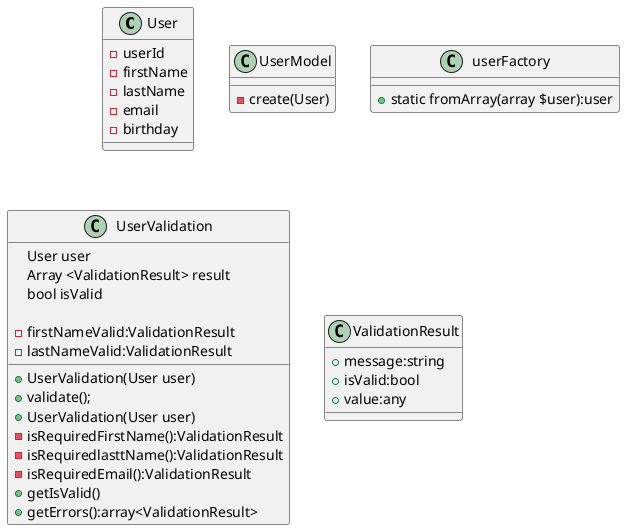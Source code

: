 @startuml

class User
{
    - userId
    -firstName
    -lastName
    -email
    -birthday
}

class UserModel
{
    -create(User)
}

class userFactory
{
    + static fromArray(array $user):user
}

class UserValidation
{   
    User user
    Array <ValidationResult> result
    bool isValid 
    + UserValidation(User user)
    + validate();

    -firstNameValid:ValidationResult
    -lastNameValid:ValidationResult


    + UserValidation(User user)
    - isRequiredFirstName():ValidationResult
    - isRequiredlasttName():ValidationResult
    - isRequiredEmail():ValidationResult
    + getIsValid()
    + getErrors():array<ValidationResult>
}

class ValidationResult
{
    
    + message:string
    + isValid:bool
    + value:any
}




@enduml


$elencovalidazione = []

//$val->addName('email)
$elencovalidazione['email']=[
    'value'=>'mail@it',
    'pattern'=>'email',
    'required'=>true

]
$elencovalidazione['age']=[
    'value'=>'29',
    'min'=>'18',
    'max'=>'99',
    'pattern'=>'email',
    'required'=>true

]